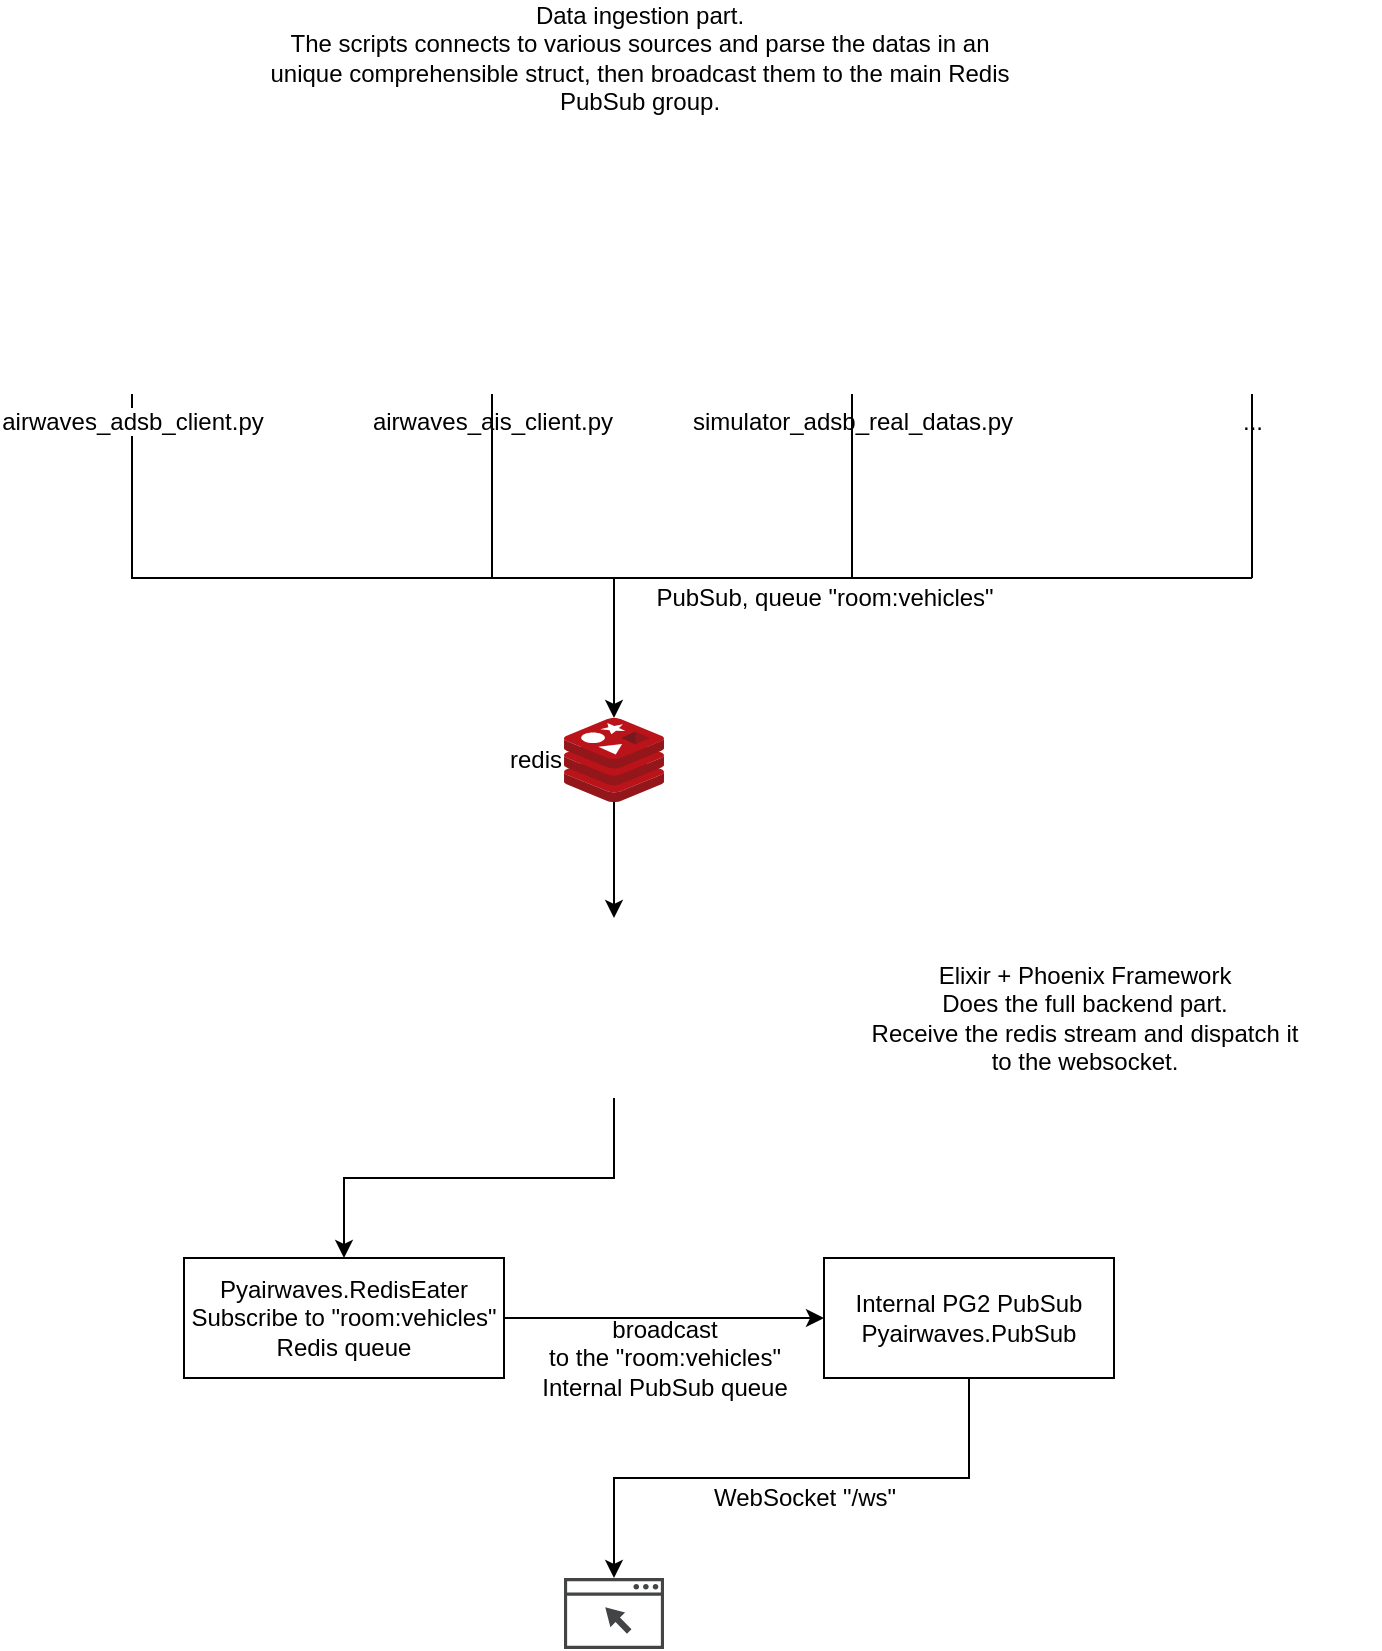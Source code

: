 <mxfile version="12.7.2" type="device"><diagram id="PhUYoGXjH0ZlyJwFoYXV" name="Page-1"><mxGraphModel dx="1422" dy="766" grid="1" gridSize="10" guides="1" tooltips="1" connect="1" arrows="1" fold="1" page="1" pageScale="1" pageWidth="850" pageHeight="1100" math="0" shadow="0"><root><mxCell id="0"/><mxCell id="1" parent="0"/><mxCell id="iYJPjFpTnvvKFV_r7IwU-10" style="edgeStyle=orthogonalEdgeStyle;rounded=0;orthogonalLoop=1;jettySize=auto;html=1;" edge="1" parent="1" source="iYJPjFpTnvvKFV_r7IwU-1" target="iYJPjFpTnvvKFV_r7IwU-9"><mxGeometry relative="1" as="geometry"><Array as="points"><mxPoint x="174" y="300"/><mxPoint x="415" y="300"/></Array></mxGeometry></mxCell><mxCell id="iYJPjFpTnvvKFV_r7IwU-1" value="airwaves_adsb_client.py" style="shape=image;html=1;verticalAlign=top;verticalLabelPosition=bottom;labelBackgroundColor=#ffffff;imageAspect=0;aspect=fixed;image=https://cdn2.iconfinder.com/data/icons/oxygen/128x128/mimetypes/application-x-python.png" vertex="1" parent="1"><mxGeometry x="110" y="80" width="128" height="128" as="geometry"/></mxCell><mxCell id="iYJPjFpTnvvKFV_r7IwU-2" value="&lt;div&gt;airwaves_ais_client.py&lt;/div&gt;" style="shape=image;html=1;verticalAlign=top;verticalLabelPosition=bottom;labelBackgroundColor=#ffffff;imageAspect=0;aspect=fixed;image=https://cdn2.iconfinder.com/data/icons/oxygen/128x128/mimetypes/application-x-python.png" vertex="1" parent="1"><mxGeometry x="290" y="80" width="128" height="128" as="geometry"/></mxCell><mxCell id="iYJPjFpTnvvKFV_r7IwU-5" value="simulator_adsb_real_datas.py" style="shape=image;html=1;verticalAlign=top;verticalLabelPosition=bottom;labelBackgroundColor=#ffffff;imageAspect=0;aspect=fixed;image=https://cdn2.iconfinder.com/data/icons/oxygen/128x128/mimetypes/application-x-python.png" vertex="1" parent="1"><mxGeometry x="470" y="80" width="128" height="128" as="geometry"/></mxCell><mxCell id="iYJPjFpTnvvKFV_r7IwU-7" value="..." style="shape=image;html=1;verticalAlign=top;verticalLabelPosition=bottom;labelBackgroundColor=#ffffff;imageAspect=0;aspect=fixed;image=https://cdn2.iconfinder.com/data/icons/oxygen/128x128/mimetypes/application-x-python.png" vertex="1" parent="1"><mxGeometry x="670" y="80" width="128" height="128" as="geometry"/></mxCell><mxCell id="iYJPjFpTnvvKFV_r7IwU-27" value="" style="edgeStyle=orthogonalEdgeStyle;rounded=0;orthogonalLoop=1;jettySize=auto;html=1;" edge="1" parent="1" source="iYJPjFpTnvvKFV_r7IwU-9"><mxGeometry relative="1" as="geometry"><mxPoint x="415" y="470" as="targetPoint"/></mxGeometry></mxCell><mxCell id="iYJPjFpTnvvKFV_r7IwU-9" value="redis" style="aspect=fixed;html=1;points=[];align=right;image;fontSize=12;image=img/lib/mscae/Cache_Redis_Product.svg;labelPosition=left;verticalLabelPosition=middle;verticalAlign=middle;" vertex="1" parent="1"><mxGeometry x="390" y="370" width="50" height="42" as="geometry"/></mxCell><mxCell id="iYJPjFpTnvvKFV_r7IwU-12" value="" style="endArrow=none;html=1;entryX=0.5;entryY=1;entryDx=0;entryDy=0;" edge="1" parent="1" target="iYJPjFpTnvvKFV_r7IwU-2"><mxGeometry width="50" height="50" relative="1" as="geometry"><mxPoint x="354" y="300" as="sourcePoint"/><mxPoint x="240" y="420" as="targetPoint"/></mxGeometry></mxCell><mxCell id="iYJPjFpTnvvKFV_r7IwU-14" value="" style="endArrow=none;html=1;entryX=0.5;entryY=1;entryDx=0;entryDy=0;" edge="1" parent="1" target="iYJPjFpTnvvKFV_r7IwU-5"><mxGeometry width="50" height="50" relative="1" as="geometry"><mxPoint x="534" y="300" as="sourcePoint"/><mxPoint x="700" y="340" as="targetPoint"/><Array as="points"/></mxGeometry></mxCell><mxCell id="iYJPjFpTnvvKFV_r7IwU-17" value="" style="endArrow=none;html=1;" edge="1" parent="1"><mxGeometry width="50" height="50" relative="1" as="geometry"><mxPoint x="734" y="300" as="sourcePoint"/><mxPoint x="404" y="300" as="targetPoint"/></mxGeometry></mxCell><mxCell id="iYJPjFpTnvvKFV_r7IwU-19" value="PubSub, queue &quot;room:vehicles&quot;" style="text;html=1;align=center;verticalAlign=middle;resizable=0;points=[];labelBackgroundColor=#ffffff;" vertex="1" connectable="0" parent="iYJPjFpTnvvKFV_r7IwU-17"><mxGeometry x="0.57" relative="1" as="geometry"><mxPoint x="45" y="10" as="offset"/></mxGeometry></mxCell><mxCell id="iYJPjFpTnvvKFV_r7IwU-18" value="" style="endArrow=none;html=1;entryX=0.5;entryY=1;entryDx=0;entryDy=0;" edge="1" parent="1" target="iYJPjFpTnvvKFV_r7IwU-7"><mxGeometry width="50" height="50" relative="1" as="geometry"><mxPoint x="734" y="300" as="sourcePoint"/><mxPoint x="750" y="390" as="targetPoint"/></mxGeometry></mxCell><mxCell id="iYJPjFpTnvvKFV_r7IwU-25" value="" style="shape=image;verticalLabelPosition=bottom;labelBackgroundColor=#ffffff;verticalAlign=top;aspect=fixed;imageAspect=0;image=https://avatars0.githubusercontent.com/u/1481354?s=400&amp;v=4;" vertex="1" parent="1"><mxGeometry x="335" y="480" width="80" height="80" as="geometry"/></mxCell><mxCell id="iYJPjFpTnvvKFV_r7IwU-34" style="edgeStyle=orthogonalEdgeStyle;rounded=0;orthogonalLoop=1;jettySize=auto;html=1;exitX=0;exitY=1;exitDx=0;exitDy=0;entryX=0.5;entryY=0;entryDx=0;entryDy=0;" edge="1" parent="1" source="iYJPjFpTnvvKFV_r7IwU-26" target="iYJPjFpTnvvKFV_r7IwU-31"><mxGeometry relative="1" as="geometry"/></mxCell><mxCell id="iYJPjFpTnvvKFV_r7IwU-26" value="" style="shape=image;verticalLabelPosition=bottom;labelBackgroundColor=#ffffff;verticalAlign=top;aspect=fixed;imageAspect=0;image=https://ludu-assets.s3.amazonaws.com/lesson-icons/26/QLkrP5nrS6jIL99GMbV3-original;" vertex="1" parent="1"><mxGeometry x="415" y="480" width="80" height="80" as="geometry"/></mxCell><mxCell id="iYJPjFpTnvvKFV_r7IwU-28" value="&lt;div&gt;Elixir + Phoenix Framework&lt;/div&gt;&lt;div&gt;Does the full backend part.&lt;/div&gt;&lt;div&gt;Receive the redis stream and dispatch it&lt;/div&gt;&lt;div&gt;to the websocket.&lt;/div&gt;" style="text;html=1;align=center;verticalAlign=middle;resizable=0;points=[];autosize=1;" vertex="1" parent="1"><mxGeometry x="520" y="490" width="260" height="60" as="geometry"/></mxCell><mxCell id="iYJPjFpTnvvKFV_r7IwU-29" value="" style="pointerEvents=1;shadow=0;dashed=0;html=1;strokeColor=none;fillColor=#434445;aspect=fixed;labelPosition=center;verticalLabelPosition=bottom;verticalAlign=top;align=center;outlineConnect=0;shape=mxgraph.vvd.web_browser;" vertex="1" parent="1"><mxGeometry x="390" y="800" width="50" height="35.5" as="geometry"/></mxCell><mxCell id="iYJPjFpTnvvKFV_r7IwU-35" style="edgeStyle=orthogonalEdgeStyle;rounded=0;orthogonalLoop=1;jettySize=auto;html=1;exitX=0.5;exitY=1;exitDx=0;exitDy=0;" edge="1" parent="1" source="iYJPjFpTnvvKFV_r7IwU-30" target="iYJPjFpTnvvKFV_r7IwU-29"><mxGeometry relative="1" as="geometry"><Array as="points"><mxPoint x="593" y="750"/><mxPoint x="415" y="750"/></Array></mxGeometry></mxCell><mxCell id="iYJPjFpTnvvKFV_r7IwU-30" value="&lt;div&gt;Internal PG2 PubSub&lt;/div&gt;&lt;div&gt;Pyairwaves.PubSub&lt;br&gt;&lt;/div&gt;" style="rounded=0;whiteSpace=wrap;html=1;" vertex="1" parent="1"><mxGeometry x="520" y="640" width="145" height="60" as="geometry"/></mxCell><mxCell id="iYJPjFpTnvvKFV_r7IwU-31" value="&lt;div&gt;Pyairwaves.RedisEater&lt;/div&gt;&lt;div&gt;Subscribe to &quot;room:vehicles&quot; Redis queue&lt;br&gt;&lt;/div&gt;" style="rounded=0;whiteSpace=wrap;html=1;" vertex="1" parent="1"><mxGeometry x="200" y="640" width="160" height="60" as="geometry"/></mxCell><mxCell id="iYJPjFpTnvvKFV_r7IwU-36" value="WebSocket &quot;/ws&quot;" style="text;html=1;align=center;verticalAlign=middle;resizable=0;points=[];autosize=1;" vertex="1" parent="1"><mxGeometry x="450" y="750" width="120" height="20" as="geometry"/></mxCell><mxCell id="iYJPjFpTnvvKFV_r7IwU-32" style="edgeStyle=orthogonalEdgeStyle;rounded=0;orthogonalLoop=1;jettySize=auto;html=1;exitX=1;exitY=0.5;exitDx=0;exitDy=0;entryX=0;entryY=0.5;entryDx=0;entryDy=0;verticalAlign=middle;" edge="1" parent="1" source="iYJPjFpTnvvKFV_r7IwU-31" target="iYJPjFpTnvvKFV_r7IwU-30"><mxGeometry relative="1" as="geometry"/></mxCell><mxCell id="iYJPjFpTnvvKFV_r7IwU-33" value="&lt;div&gt;broadcast&lt;/div&gt;&lt;div&gt;to the &quot;room:vehicles&quot;&lt;/div&gt;&lt;div&gt;Internal PubSub queue&lt;br&gt;&lt;/div&gt;" style="text;html=1;align=center;verticalAlign=middle;resizable=0;points=[];labelBackgroundColor=none;" vertex="1" connectable="0" parent="iYJPjFpTnvvKFV_r7IwU-32"><mxGeometry x="0.3" y="-2" relative="1" as="geometry"><mxPoint x="-24" y="18" as="offset"/></mxGeometry></mxCell><mxCell id="iYJPjFpTnvvKFV_r7IwU-37" value="&lt;div&gt;Data ingestion part.&lt;/div&gt;&lt;div&gt;The scripts connects to various sources and parse the datas in an unique comprehensible struct, then broadcast them to the main Redis PubSub group.&lt;br&gt; &lt;/div&gt;" style="text;html=1;strokeColor=none;fillColor=none;align=center;verticalAlign=middle;whiteSpace=wrap;rounded=0;labelBackgroundColor=none;" vertex="1" parent="1"><mxGeometry x="238" y="30" width="380" height="20" as="geometry"/></mxCell></root></mxGraphModel></diagram></mxfile>